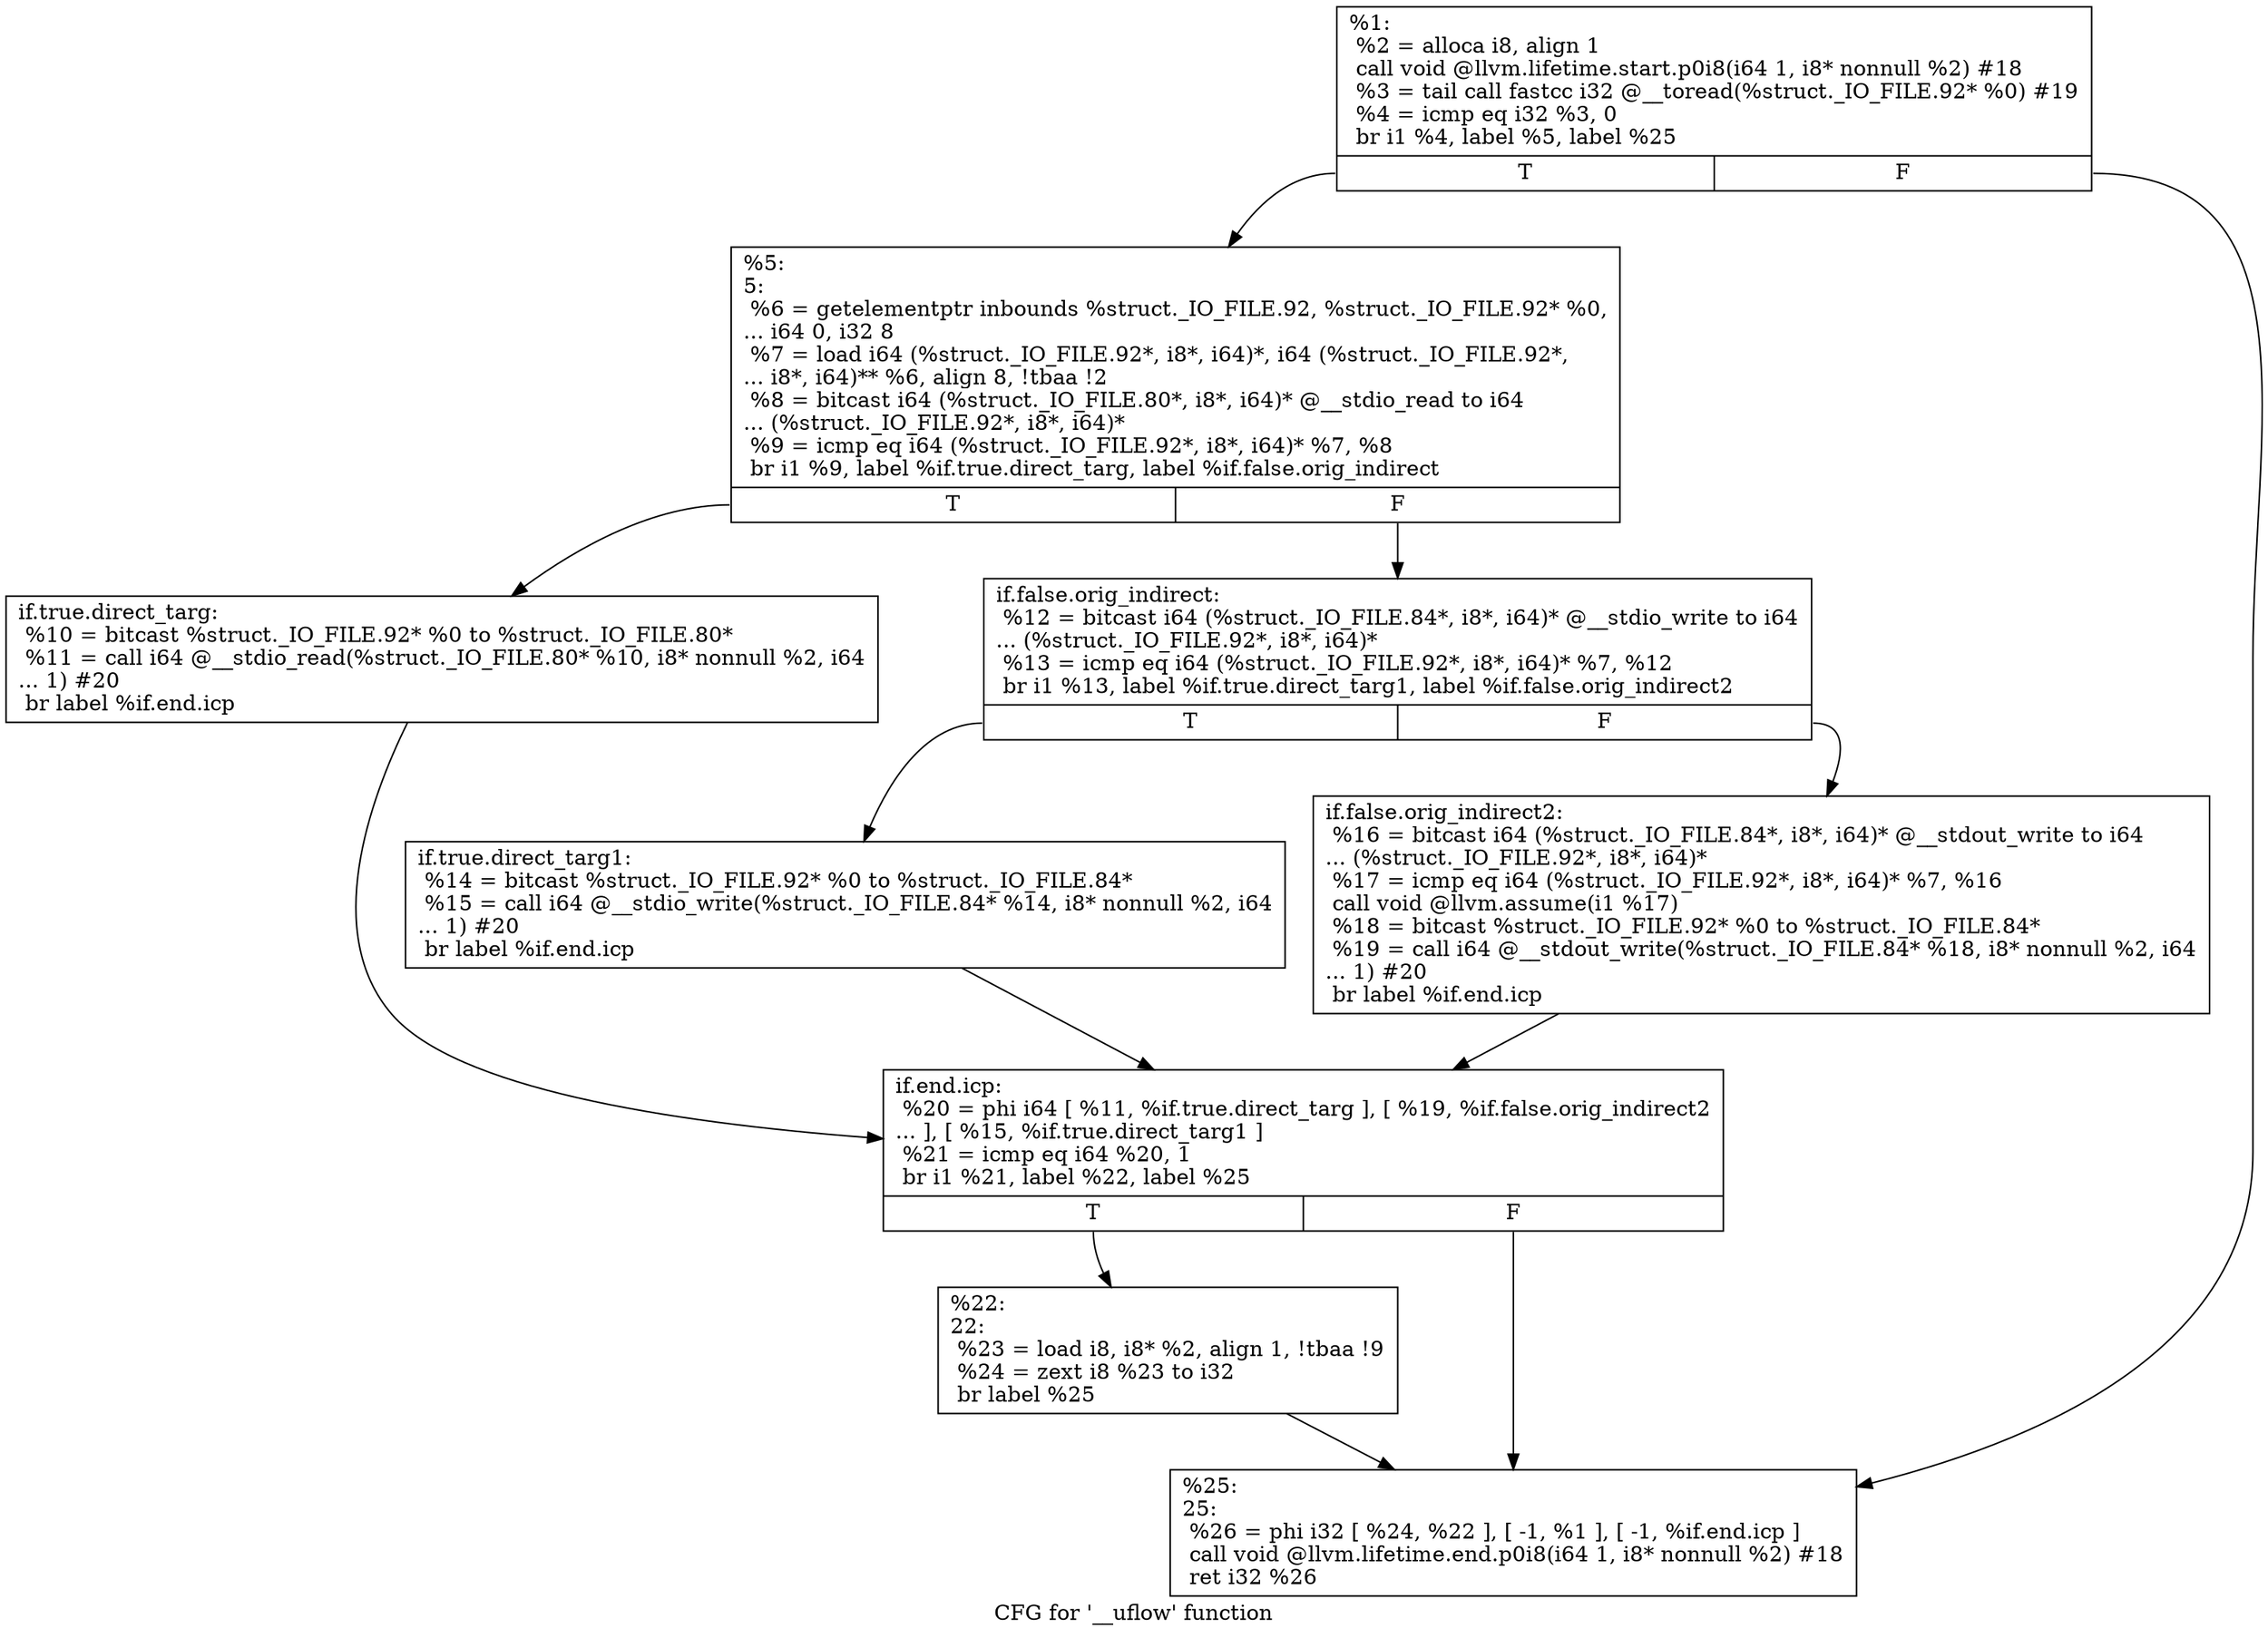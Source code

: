 digraph "CFG for '__uflow' function" {
	label="CFG for '__uflow' function";

	Node0x2055230 [shape=record,label="{%1:\l  %2 = alloca i8, align 1\l  call void @llvm.lifetime.start.p0i8(i64 1, i8* nonnull %2) #18\l  %3 = tail call fastcc i32 @__toread(%struct._IO_FILE.92* %0) #19\l  %4 = icmp eq i32 %3, 0\l  br i1 %4, label %5, label %25\l|{<s0>T|<s1>F}}"];
	Node0x2055230:s0 -> Node0x2055280;
	Node0x2055230:s1 -> Node0x20554b0;
	Node0x2055280 [shape=record,label="{%5:\l5:                                                \l  %6 = getelementptr inbounds %struct._IO_FILE.92, %struct._IO_FILE.92* %0,\l... i64 0, i32 8\l  %7 = load i64 (%struct._IO_FILE.92*, i8*, i64)*, i64 (%struct._IO_FILE.92*,\l... i8*, i64)** %6, align 8, !tbaa !2\l  %8 = bitcast i64 (%struct._IO_FILE.80*, i8*, i64)* @__stdio_read to i64\l... (%struct._IO_FILE.92*, i8*, i64)*\l  %9 = icmp eq i64 (%struct._IO_FILE.92*, i8*, i64)* %7, %8\l  br i1 %9, label %if.true.direct_targ, label %if.false.orig_indirect\l|{<s0>T|<s1>F}}"];
	Node0x2055280:s0 -> Node0x20552d0;
	Node0x2055280:s1 -> Node0x2055320;
	Node0x20552d0 [shape=record,label="{if.true.direct_targ:                              \l  %10 = bitcast %struct._IO_FILE.92* %0 to %struct._IO_FILE.80*\l  %11 = call i64 @__stdio_read(%struct._IO_FILE.80* %10, i8* nonnull %2, i64\l... 1) #20\l  br label %if.end.icp\l}"];
	Node0x20552d0 -> Node0x2055410;
	Node0x2055320 [shape=record,label="{if.false.orig_indirect:                           \l  %12 = bitcast i64 (%struct._IO_FILE.84*, i8*, i64)* @__stdio_write to i64\l... (%struct._IO_FILE.92*, i8*, i64)*\l  %13 = icmp eq i64 (%struct._IO_FILE.92*, i8*, i64)* %7, %12\l  br i1 %13, label %if.true.direct_targ1, label %if.false.orig_indirect2\l|{<s0>T|<s1>F}}"];
	Node0x2055320:s0 -> Node0x2055370;
	Node0x2055320:s1 -> Node0x20553c0;
	Node0x2055370 [shape=record,label="{if.true.direct_targ1:                             \l  %14 = bitcast %struct._IO_FILE.92* %0 to %struct._IO_FILE.84*\l  %15 = call i64 @__stdio_write(%struct._IO_FILE.84* %14, i8* nonnull %2, i64\l... 1) #20\l  br label %if.end.icp\l}"];
	Node0x2055370 -> Node0x2055410;
	Node0x20553c0 [shape=record,label="{if.false.orig_indirect2:                          \l  %16 = bitcast i64 (%struct._IO_FILE.84*, i8*, i64)* @__stdout_write to i64\l... (%struct._IO_FILE.92*, i8*, i64)*\l  %17 = icmp eq i64 (%struct._IO_FILE.92*, i8*, i64)* %7, %16\l  call void @llvm.assume(i1 %17)\l  %18 = bitcast %struct._IO_FILE.92* %0 to %struct._IO_FILE.84*\l  %19 = call i64 @__stdout_write(%struct._IO_FILE.84* %18, i8* nonnull %2, i64\l... 1) #20\l  br label %if.end.icp\l}"];
	Node0x20553c0 -> Node0x2055410;
	Node0x2055410 [shape=record,label="{if.end.icp:                                       \l  %20 = phi i64 [ %11, %if.true.direct_targ ], [ %19, %if.false.orig_indirect2\l... ], [ %15, %if.true.direct_targ1 ]\l  %21 = icmp eq i64 %20, 1\l  br i1 %21, label %22, label %25\l|{<s0>T|<s1>F}}"];
	Node0x2055410:s0 -> Node0x2055460;
	Node0x2055410:s1 -> Node0x20554b0;
	Node0x2055460 [shape=record,label="{%22:\l22:                                               \l  %23 = load i8, i8* %2, align 1, !tbaa !9\l  %24 = zext i8 %23 to i32\l  br label %25\l}"];
	Node0x2055460 -> Node0x20554b0;
	Node0x20554b0 [shape=record,label="{%25:\l25:                                               \l  %26 = phi i32 [ %24, %22 ], [ -1, %1 ], [ -1, %if.end.icp ]\l  call void @llvm.lifetime.end.p0i8(i64 1, i8* nonnull %2) #18\l  ret i32 %26\l}"];
}
